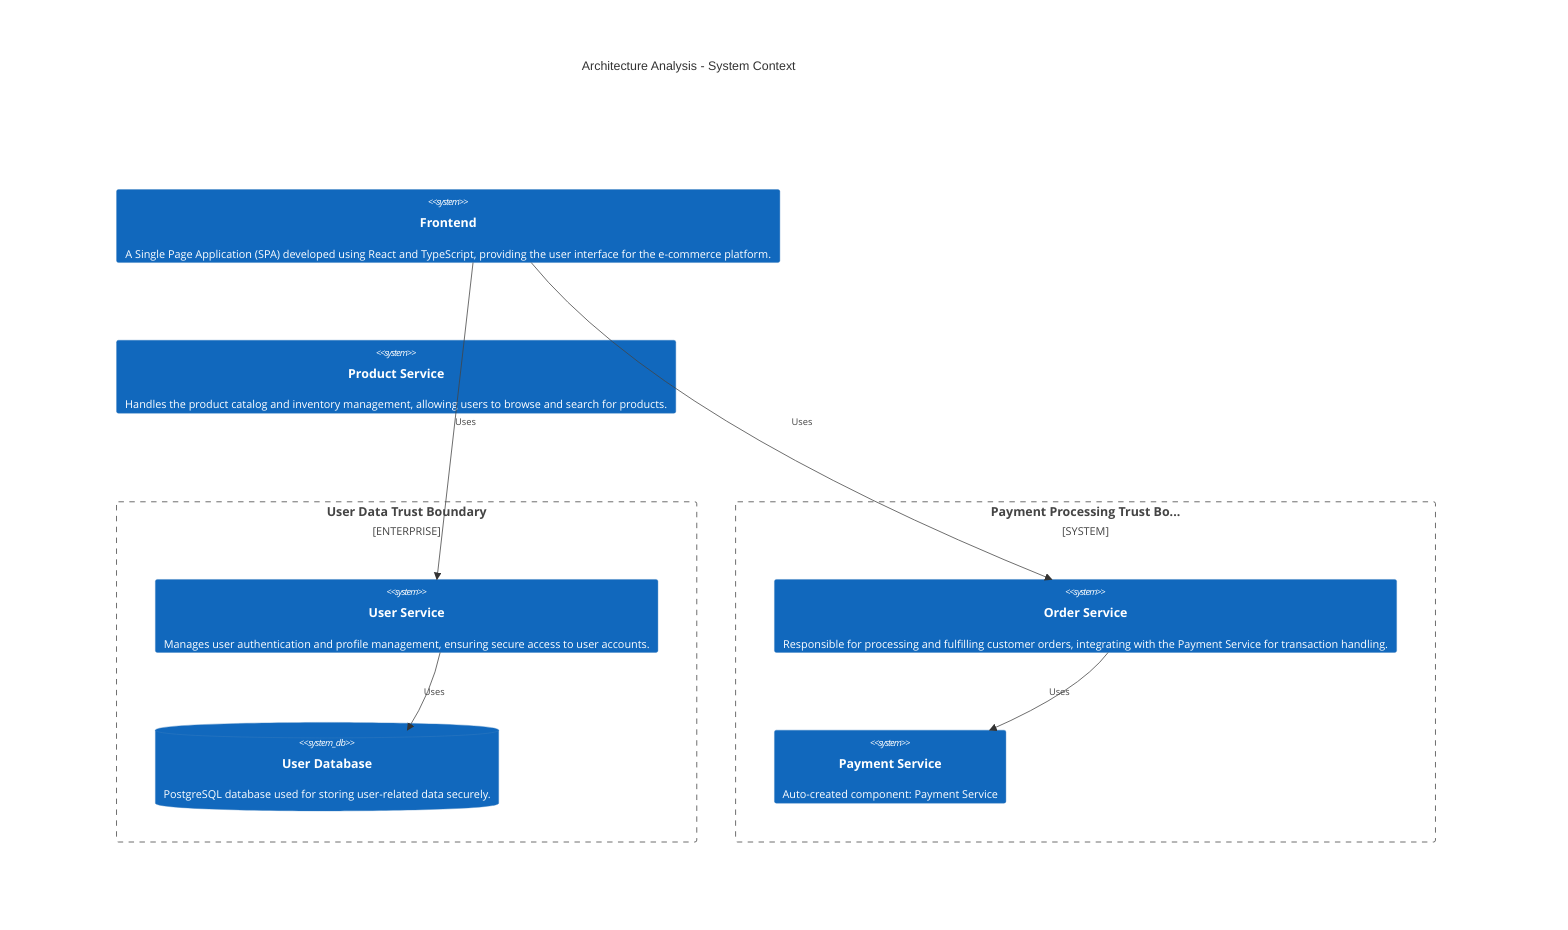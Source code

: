 C4Context
    title Architecture Analysis - System Context
    Enterprise_Boundary(tb_User_Data_Trust_Boundary, "User Data Trust Boundary") {
        System(User_Service, "User Service", "Manages user authentication and profile management, ensuring secure access to user accounts.")
        SystemDb(User_Database, "User Database", "PostgreSQL database used for storing user-related data securely.")
    }
    System_Boundary(tb_Payment_Processing_Trust_Boundary, "Payment Processing Trust Bo...") {
        System(Order_Service, "Order Service", "Responsible for processing and fulfilling customer orders, integrating with the Payment Service for transaction handling.")
        System(Payment_Service, "Payment Service", "Auto-created component: Payment Service")
    }
    System(Frontend, "Frontend", "A Single Page Application (SPA) developed using React and TypeScript, providing the user interface for the e-commerce platform.")
    System(Product_Service, "Product Service", "Handles the product catalog and inventory management, allowing users to browse and search for products.")

    Rel(Frontend, User_Service, "Uses")
    Rel(User_Service, User_Database, "Uses")
    Rel(Frontend, Order_Service, "Uses")
    Rel(Order_Service, Payment_Service, "Uses")